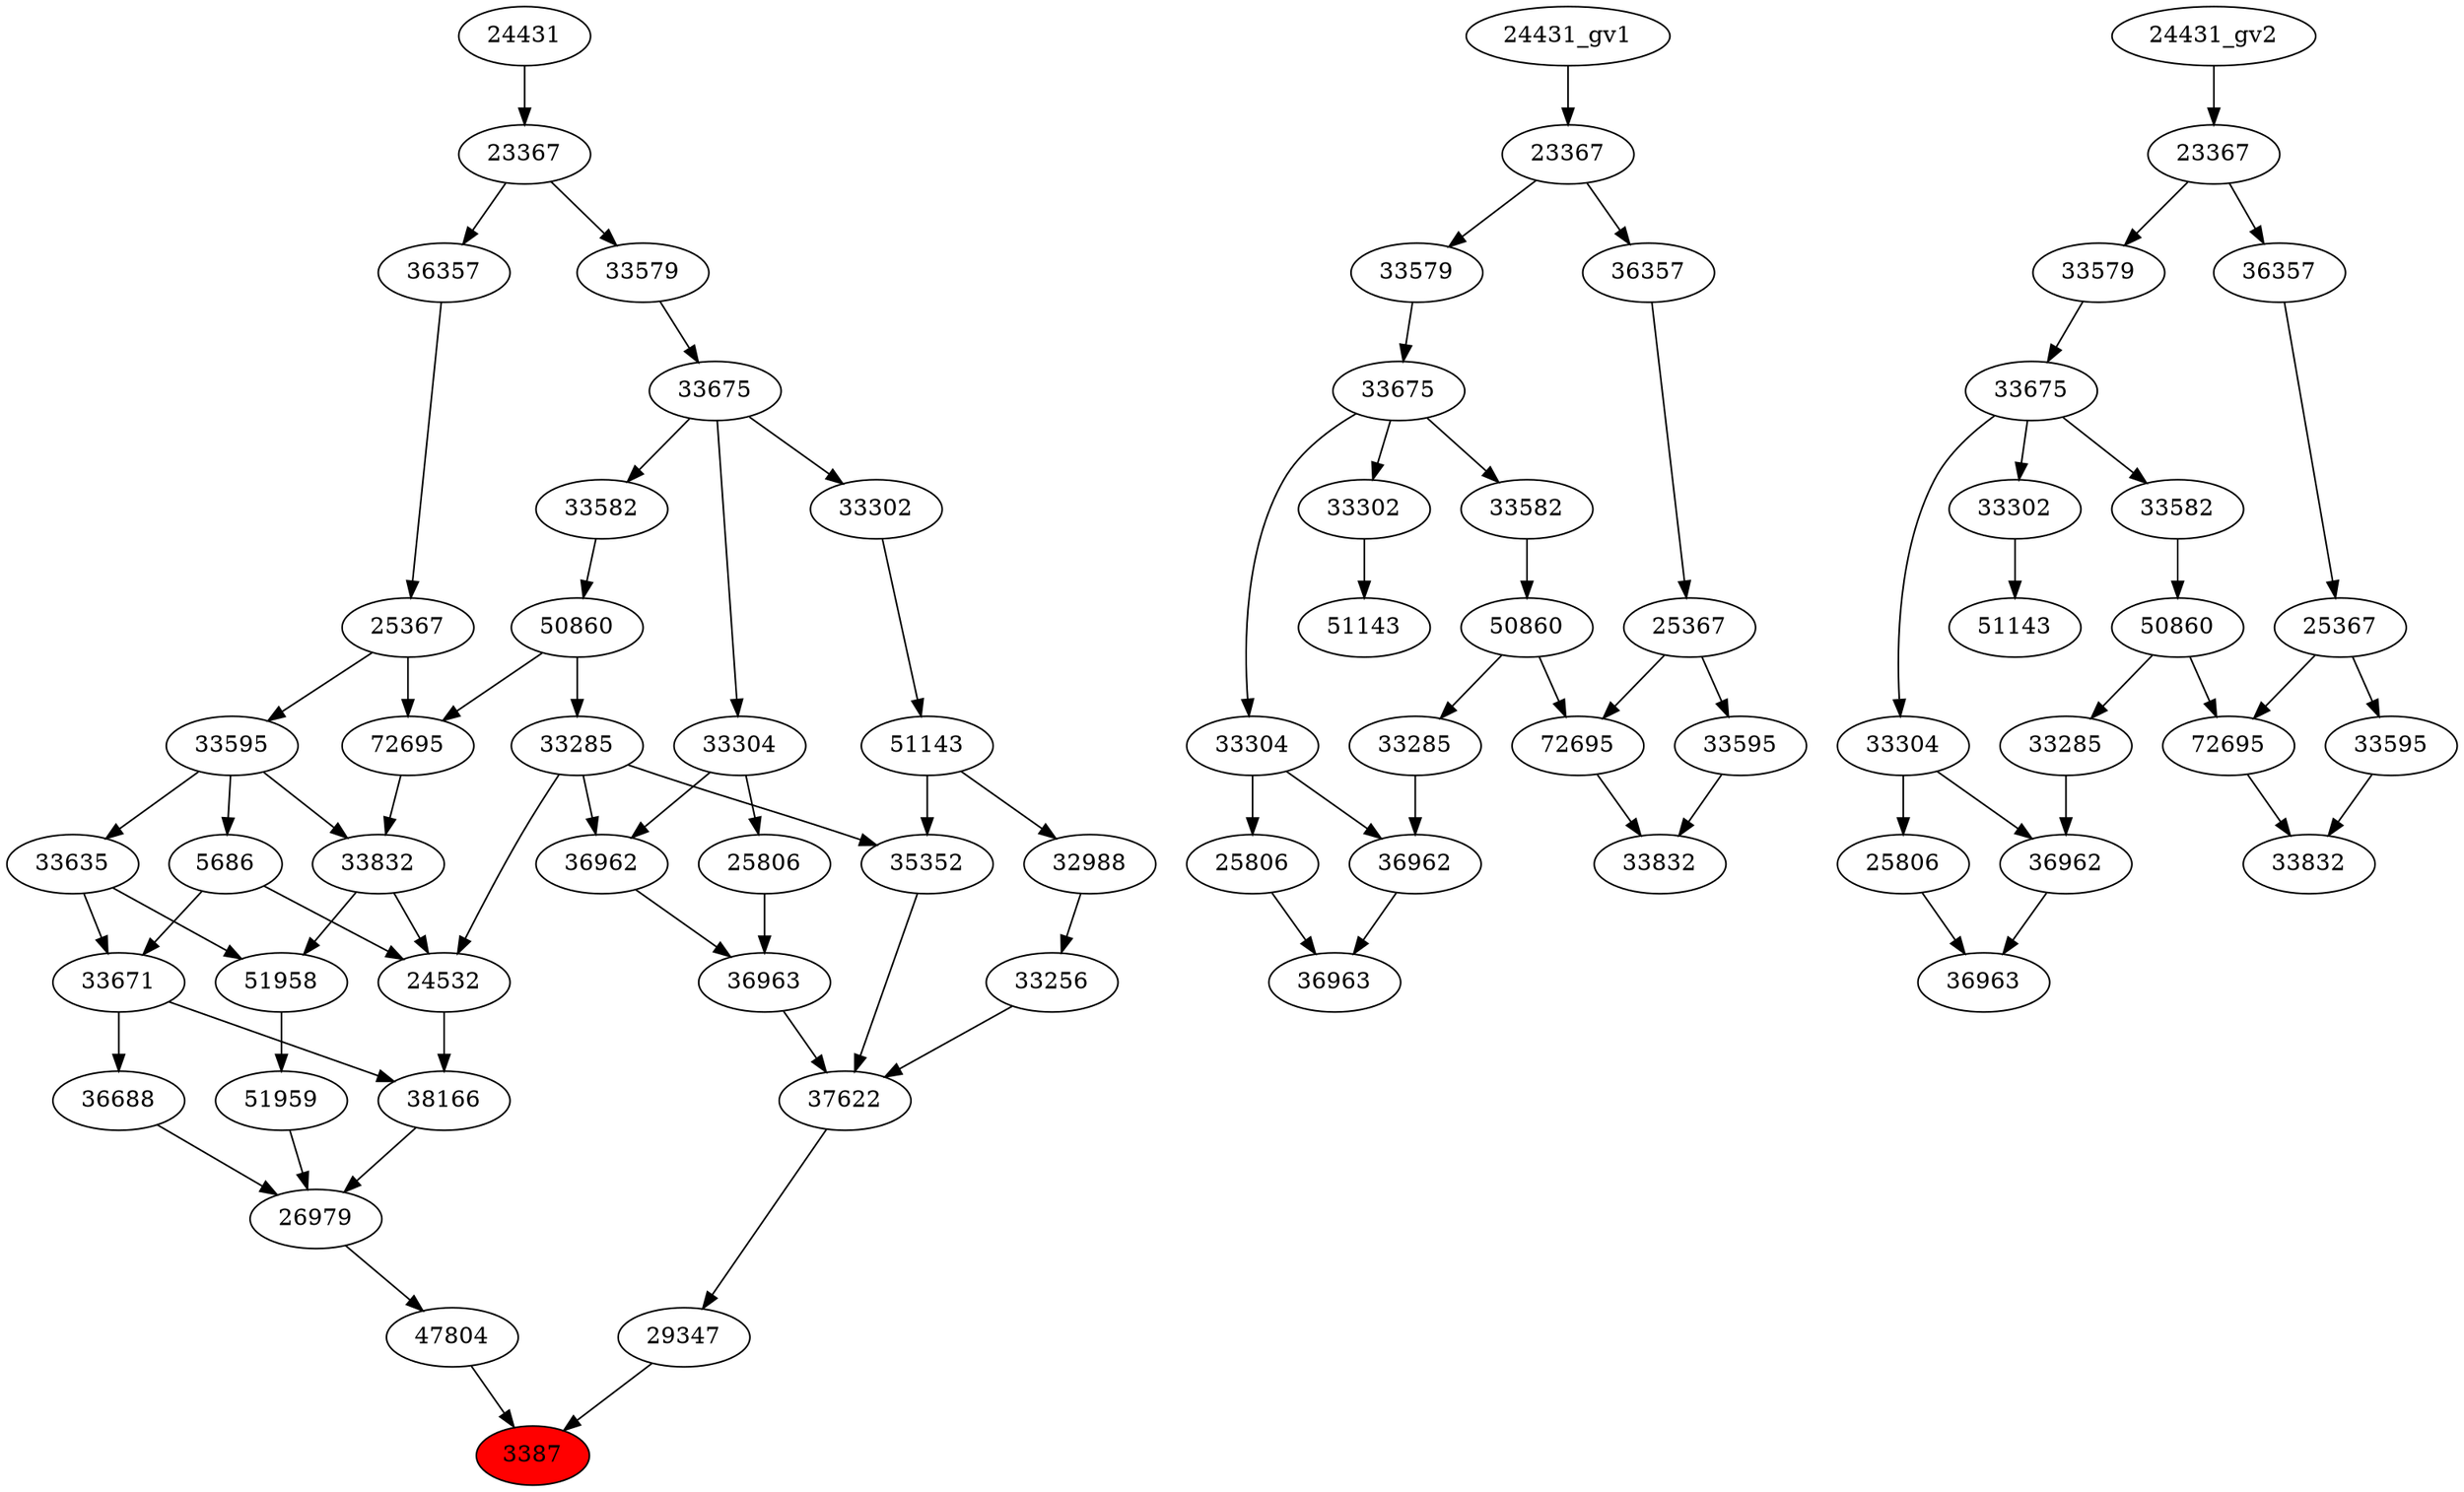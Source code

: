 strict digraph root {
	node [label="\N"];
	{
		node [fillcolor="",
			label="\N",
			style=""
		];
		3387		 [fillcolor=red,
			label=3387,
			style=filled];
		47804		 [label=47804];
		47804 -> 3387;
		29347		 [label=29347];
		29347 -> 3387;
		26979		 [label=26979];
		26979 -> 47804;
		37622		 [label=37622];
		37622 -> 29347;
		36688		 [label=36688];
		36688 -> 26979;
		38166		 [label=38166];
		38166 -> 26979;
		51959		 [label=51959];
		51959 -> 26979;
		36963		 [label=36963];
		36963 -> 37622;
		35352		 [label=35352];
		35352 -> 37622;
		33256		 [label=33256];
		33256 -> 37622;
		33671		 [label=33671];
		33671 -> 36688;
		33671 -> 38166;
		24532		 [label=24532];
		24532 -> 38166;
		51958		 [label=51958];
		51958 -> 51959;
		36962		 [label=36962];
		36962 -> 36963;
		25806		 [label=25806];
		25806 -> 36963;
		33285		 [label=33285];
		33285 -> 35352;
		33285 -> 24532;
		33285 -> 36962;
		51143		 [label=51143];
		51143 -> 35352;
		32988		 [label=32988];
		51143 -> 32988;
		32988 -> 33256;
		5686		 [label=5686];
		5686 -> 33671;
		5686 -> 24532;
		33635		 [label=33635];
		33635 -> 33671;
		33635 -> 51958;
		33832		 [label=33832];
		33832 -> 24532;
		33832 -> 51958;
		33304		 [label=33304];
		33304 -> 36962;
		33304 -> 25806;
		50860		 [label=50860];
		50860 -> 33285;
		72695		 [label=72695];
		50860 -> 72695;
		33302		 [label=33302];
		33302 -> 51143;
		33595		 [label=33595];
		33595 -> 5686;
		33595 -> 33635;
		33595 -> 33832;
		72695 -> 33832;
		33675		 [label=33675];
		33675 -> 33304;
		33675 -> 33302;
		33582		 [label=33582];
		33675 -> 33582;
		33582 -> 50860;
		25367		 [label=25367];
		25367 -> 33595;
		25367 -> 72695;
		33579		 [label=33579];
		33579 -> 33675;
		36357		 [label=36357];
		36357 -> 25367;
		23367		 [label=23367];
		23367 -> 33579;
		23367 -> 36357;
		24431		 [label=24431];
		24431 -> 23367;
	}
	{
		node [label="\N"];
		"36963_gv1"		 [label=36963];
		"36962_gv1"		 [label=36962];
		"36962_gv1" -> "36963_gv1";
		"25806_gv1"		 [label=25806];
		"25806_gv1" -> "36963_gv1";
		"33285_gv1"		 [label=33285];
		"33285_gv1" -> "36962_gv1";
		"33304_gv1"		 [label=33304];
		"33304_gv1" -> "36962_gv1";
		"33304_gv1" -> "25806_gv1";
		"50860_gv1"		 [label=50860];
		"50860_gv1" -> "33285_gv1";
		"72695_gv1"		 [label=72695];
		"50860_gv1" -> "72695_gv1";
		"51143_gv1"		 [label=51143];
		"33302_gv1"		 [label=33302];
		"33302_gv1" -> "51143_gv1";
		"33832_gv1"		 [label=33832];
		"72695_gv1" -> "33832_gv1";
		"33595_gv1"		 [label=33595];
		"33595_gv1" -> "33832_gv1";
		"33675_gv1"		 [label=33675];
		"33675_gv1" -> "33304_gv1";
		"33675_gv1" -> "33302_gv1";
		"33582_gv1"		 [label=33582];
		"33675_gv1" -> "33582_gv1";
		"33582_gv1" -> "50860_gv1";
		"25367_gv1"		 [label=25367];
		"25367_gv1" -> "72695_gv1";
		"25367_gv1" -> "33595_gv1";
		"33579_gv1"		 [label=33579];
		"33579_gv1" -> "33675_gv1";
		"36357_gv1"		 [label=36357];
		"36357_gv1" -> "25367_gv1";
		"23367_gv1"		 [label=23367];
		"23367_gv1" -> "33579_gv1";
		"23367_gv1" -> "36357_gv1";
		"24431_gv1" -> "23367_gv1";
	}
	{
		node [label="\N"];
		"36963_gv2"		 [label=36963];
		"36962_gv2"		 [label=36962];
		"36962_gv2" -> "36963_gv2";
		"25806_gv2"		 [label=25806];
		"25806_gv2" -> "36963_gv2";
		"33285_gv2"		 [label=33285];
		"33285_gv2" -> "36962_gv2";
		"33304_gv2"		 [label=33304];
		"33304_gv2" -> "36962_gv2";
		"33304_gv2" -> "25806_gv2";
		"50860_gv2"		 [label=50860];
		"50860_gv2" -> "33285_gv2";
		"72695_gv2"		 [label=72695];
		"50860_gv2" -> "72695_gv2";
		"51143_gv2"		 [label=51143];
		"33302_gv2"		 [label=33302];
		"33302_gv2" -> "51143_gv2";
		"33832_gv2"		 [label=33832];
		"72695_gv2" -> "33832_gv2";
		"33595_gv2"		 [label=33595];
		"33595_gv2" -> "33832_gv2";
		"33675_gv2"		 [label=33675];
		"33675_gv2" -> "33304_gv2";
		"33675_gv2" -> "33302_gv2";
		"33582_gv2"		 [label=33582];
		"33675_gv2" -> "33582_gv2";
		"33582_gv2" -> "50860_gv2";
		"25367_gv2"		 [label=25367];
		"25367_gv2" -> "72695_gv2";
		"25367_gv2" -> "33595_gv2";
		"33579_gv2"		 [label=33579];
		"33579_gv2" -> "33675_gv2";
		"36357_gv2"		 [label=36357];
		"36357_gv2" -> "25367_gv2";
		"23367_gv2"		 [label=23367];
		"23367_gv2" -> "33579_gv2";
		"23367_gv2" -> "36357_gv2";
		"24431_gv2" -> "23367_gv2";
	}
}

